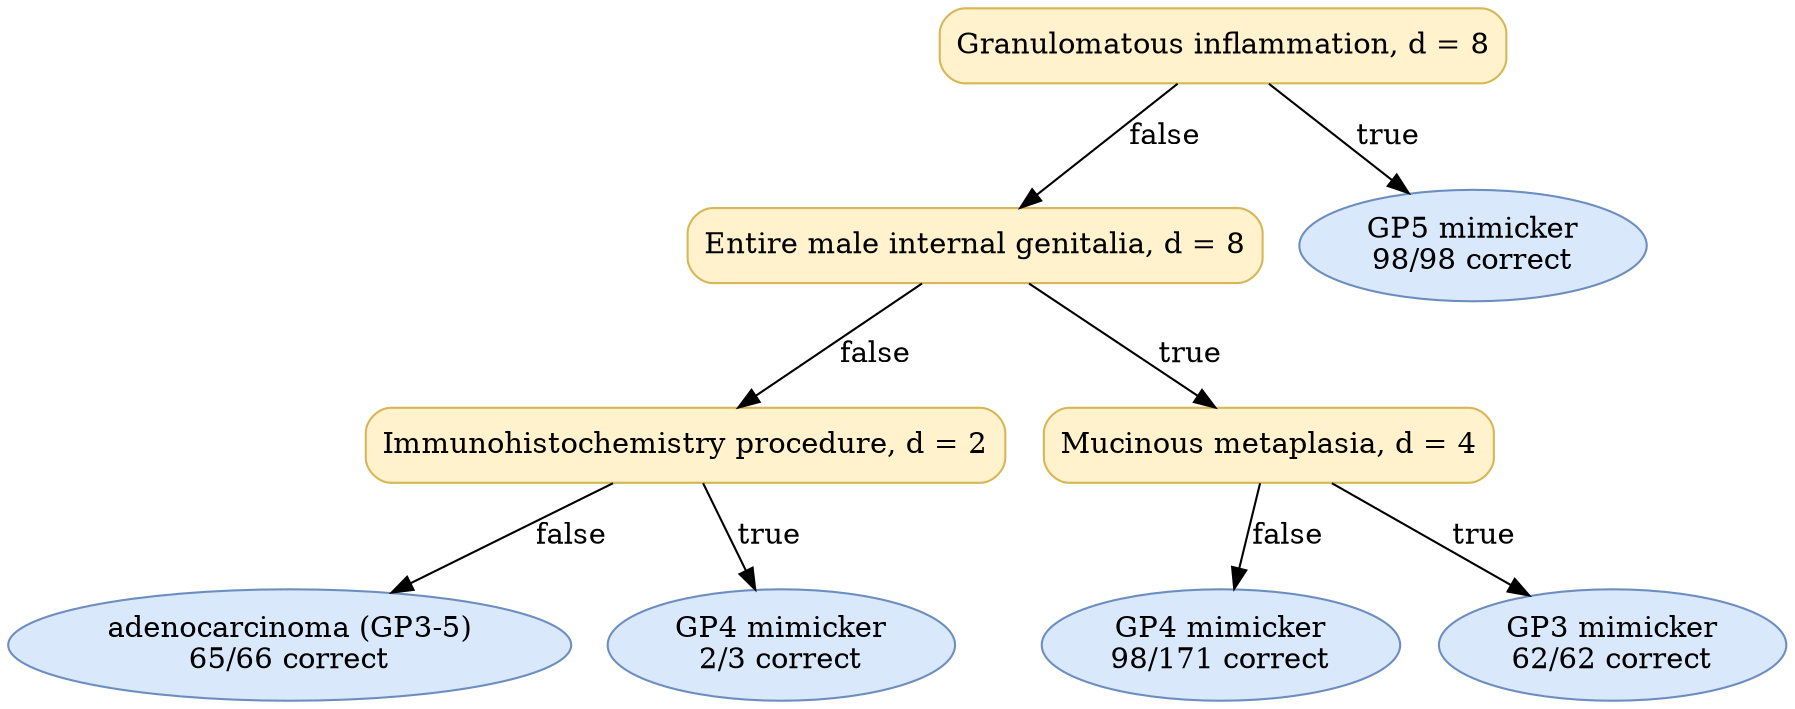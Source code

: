 digraph "DT" {
fontname="Times-Roman";
label="";
node [fontname="Times-Roman"];
Node1 [color="#D6B656", fillcolor="#FFF2CC", label="Granulomatous inflammation, d = 8", shape="box", style="rounded,filled"];
Node2 [color="#D6B656", fillcolor="#FFF2CC", label="Entire male internal genitalia, d = 8", shape="box", style="rounded,filled"];
Node3 [color="#D6B656", fillcolor="#FFF2CC", label="Immunohistochemistry procedure, d = 2", shape="box", style="rounded,filled"];
Node4 [color="#6C8EBF", fillcolor="#DAE8FC", label=<adenocarcinoma (GP3-5)<br/>65/66 correct>, shape="ellipse", style="rounded,filled"];
Node5 [color="#6C8EBF", fillcolor="#DAE8FC", label=<GP4 mimicker<br/>2/3 correct>, shape="ellipse", style="rounded,filled"];
Node6 [color="#D6B656", fillcolor="#FFF2CC", label="Mucinous metaplasia, d = 4", shape="box", style="rounded,filled"];
Node7 [color="#6C8EBF", fillcolor="#DAE8FC", label=<GP4 mimicker<br/>98/171 correct>, shape="ellipse", style="rounded,filled"];
Node8 [color="#6C8EBF", fillcolor="#DAE8FC", label=<GP3 mimicker<br/>62/62 correct>, shape="ellipse", style="rounded,filled"];
Node9 [color="#6C8EBF", fillcolor="#DAE8FC", label=<GP5 mimicker<br/>98/98 correct>, shape="ellipse", style="rounded,filled"];
Node1 -> Node2  [key=0, label="false"];
Node1 -> Node9  [key=0, label="true"];
Node2 -> Node3  [key=0, label="false"];
Node2 -> Node6  [key=0, label="true"];
Node3 -> Node4  [key=0, label="false"];
Node3 -> Node5  [key=0, label="true"];
Node6 -> Node7  [key=0, label="false"];
Node6 -> Node8  [key=0, label="true"];
}

